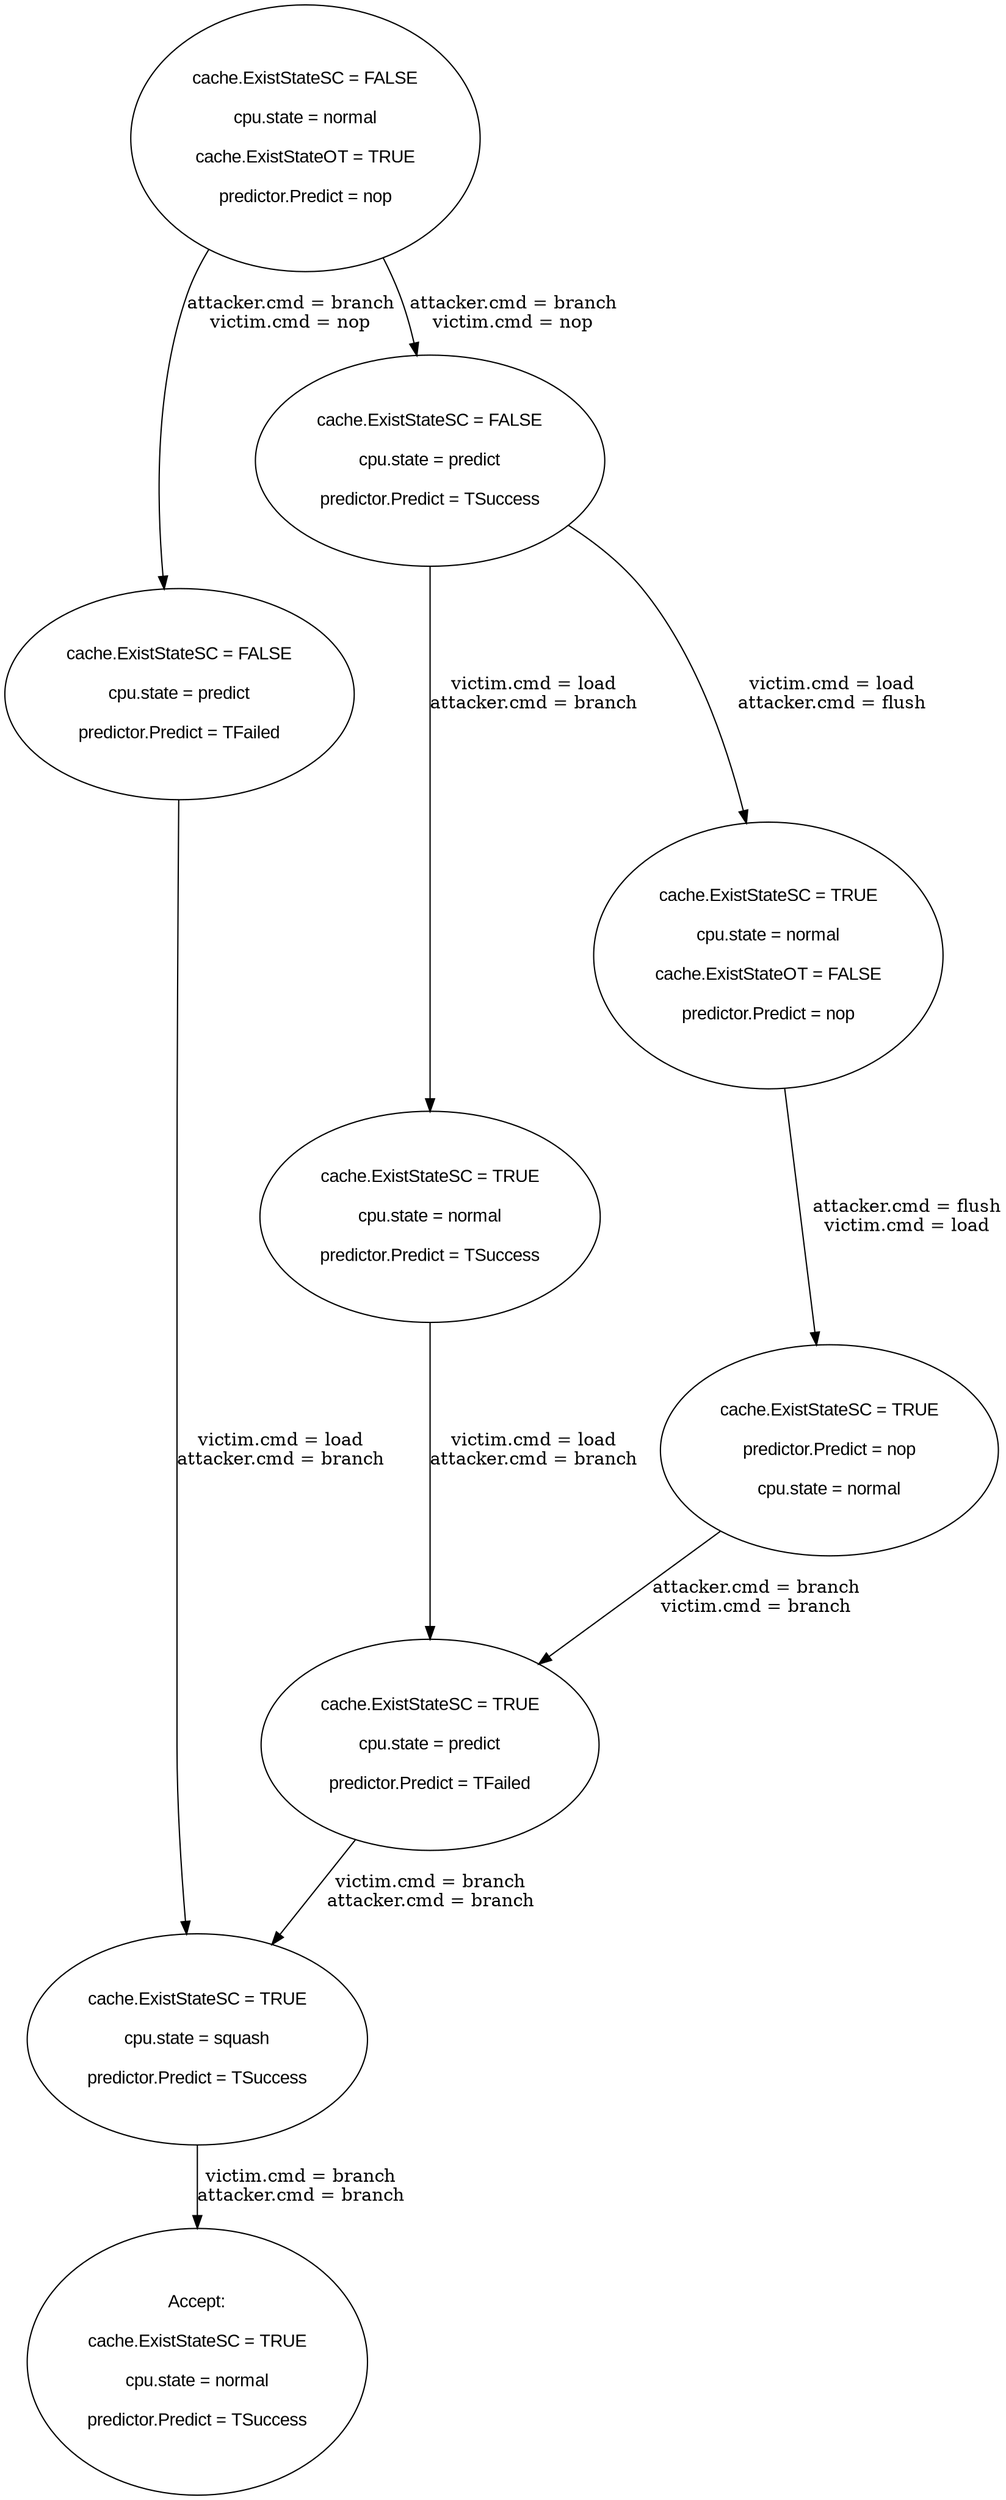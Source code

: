  strict digraph Tree {

    node [fontname="Arial"];

"
cache.ExistStateSC = FALSE

cpu.state = normal

cache.ExistStateOT = TRUE

predictor.Predict = nop

" -> "
cache.ExistStateSC = FALSE

cpu.state = predict

predictor.Predict = TFailed

"
[ label="attacker.cmd = branch
victim.cmd = nop
" ]
"
cache.ExistStateSC = FALSE

cpu.state = predict

predictor.Predict = TFailed

" -> "
cache.ExistStateSC = TRUE

cpu.state = squash

predictor.Predict = TSuccess

"
[ label="victim.cmd = load
attacker.cmd = branch
" ]
"
cache.ExistStateSC = TRUE

cpu.state = squash

predictor.Predict = TSuccess

" -> "
Accept:

cache.ExistStateSC = TRUE

cpu.state = normal

predictor.Predict = TSuccess

"
[ label="victim.cmd = load
attacker.cmd = branch
" ]
"
cache.ExistStateSC = FALSE

cpu.state = normal

cache.ExistStateOT = TRUE

predictor.Predict = nop

" -> "
cache.ExistStateSC = FALSE

cpu.state = predict

predictor.Predict = TSuccess

"
[ label="attacker.cmd = branch
victim.cmd = nop
" ]
"
cache.ExistStateSC = FALSE

cpu.state = predict

predictor.Predict = TSuccess

" -> "
cache.ExistStateSC = TRUE

cpu.state = normal

predictor.Predict = TSuccess

"
[ label="victim.cmd = load
attacker.cmd = branch
" ]
"
cache.ExistStateSC = TRUE

cpu.state = normal

predictor.Predict = TSuccess

" -> "
cache.ExistStateSC = TRUE

cpu.state = predict

predictor.Predict = TFailed

"
[ label="victim.cmd = load
attacker.cmd = branch
" ]
"
cache.ExistStateSC = TRUE

cpu.state = predict

predictor.Predict = TFailed

" -> "
cache.ExistStateSC = TRUE

cpu.state = squash

predictor.Predict = TSuccess

"
[ label="victim.cmd = branch
attacker.cmd = branch
" ]
"
cache.ExistStateSC = TRUE

cpu.state = squash

predictor.Predict = TSuccess

" -> "
Accept:

cache.ExistStateSC = TRUE

cpu.state = normal

predictor.Predict = TSuccess

"
[ label="victim.cmd = branch
attacker.cmd = branch
" ]
"
cache.ExistStateSC = FALSE

cpu.state = normal

cache.ExistStateOT = TRUE

predictor.Predict = nop

" -> "
cache.ExistStateSC = FALSE

cpu.state = predict

predictor.Predict = TSuccess

"
[ label="attacker.cmd = branch
victim.cmd = nop
" ]
"
cache.ExistStateSC = FALSE

cpu.state = predict

predictor.Predict = TSuccess

" -> "
cache.ExistStateSC = TRUE

cpu.state = normal

cache.ExistStateOT = FALSE

predictor.Predict = nop

"
[ label="victim.cmd = load
attacker.cmd = flush
" ]
"
cache.ExistStateSC = TRUE

cpu.state = normal

cache.ExistStateOT = FALSE

predictor.Predict = nop

" -> "
cache.ExistStateSC = TRUE

predictor.Predict = nop

cpu.state = normal

"
[ label="attacker.cmd = flush
victim.cmd = load
" ]
"
cache.ExistStateSC = TRUE

predictor.Predict = nop

cpu.state = normal

" -> "
cache.ExistStateSC = TRUE

cpu.state = predict

predictor.Predict = TFailed

"
[ label="attacker.cmd = branch
victim.cmd = branch
" ]
"
cache.ExistStateSC = TRUE

cpu.state = predict

predictor.Predict = TFailed

" -> "
cache.ExistStateSC = TRUE

cpu.state = squash

predictor.Predict = TSuccess

"
[ label="victim.cmd = branch
attacker.cmd = branch
" ]
"
cache.ExistStateSC = TRUE

cpu.state = squash

predictor.Predict = TSuccess

" -> "
Accept:

cache.ExistStateSC = TRUE

cpu.state = normal

predictor.Predict = TSuccess

"
[ label="victim.cmd = branch
attacker.cmd = branch
" ]
}
